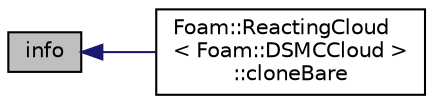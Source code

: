 digraph "info"
{
  bgcolor="transparent";
  edge [fontname="Helvetica",fontsize="10",labelfontname="Helvetica",labelfontsize="10"];
  node [fontname="Helvetica",fontsize="10",shape=record];
  rankdir="LR";
  Node1 [label="info",height=0.2,width=0.4,color="black", fillcolor="grey75", style="filled", fontcolor="black"];
  Node1 -> Node2 [dir="back",color="midnightblue",fontsize="10",style="solid",fontname="Helvetica"];
  Node2 [label="Foam::ReactingCloud\l\< Foam::DSMCCloud \>\l::cloneBare",height=0.2,width=0.4,color="black",URL="$a02084.html#aea3a1f8b31395de01b43cb27de2d39eb",tooltip="Construct and return bare clone based on (this) with new name. "];
}
